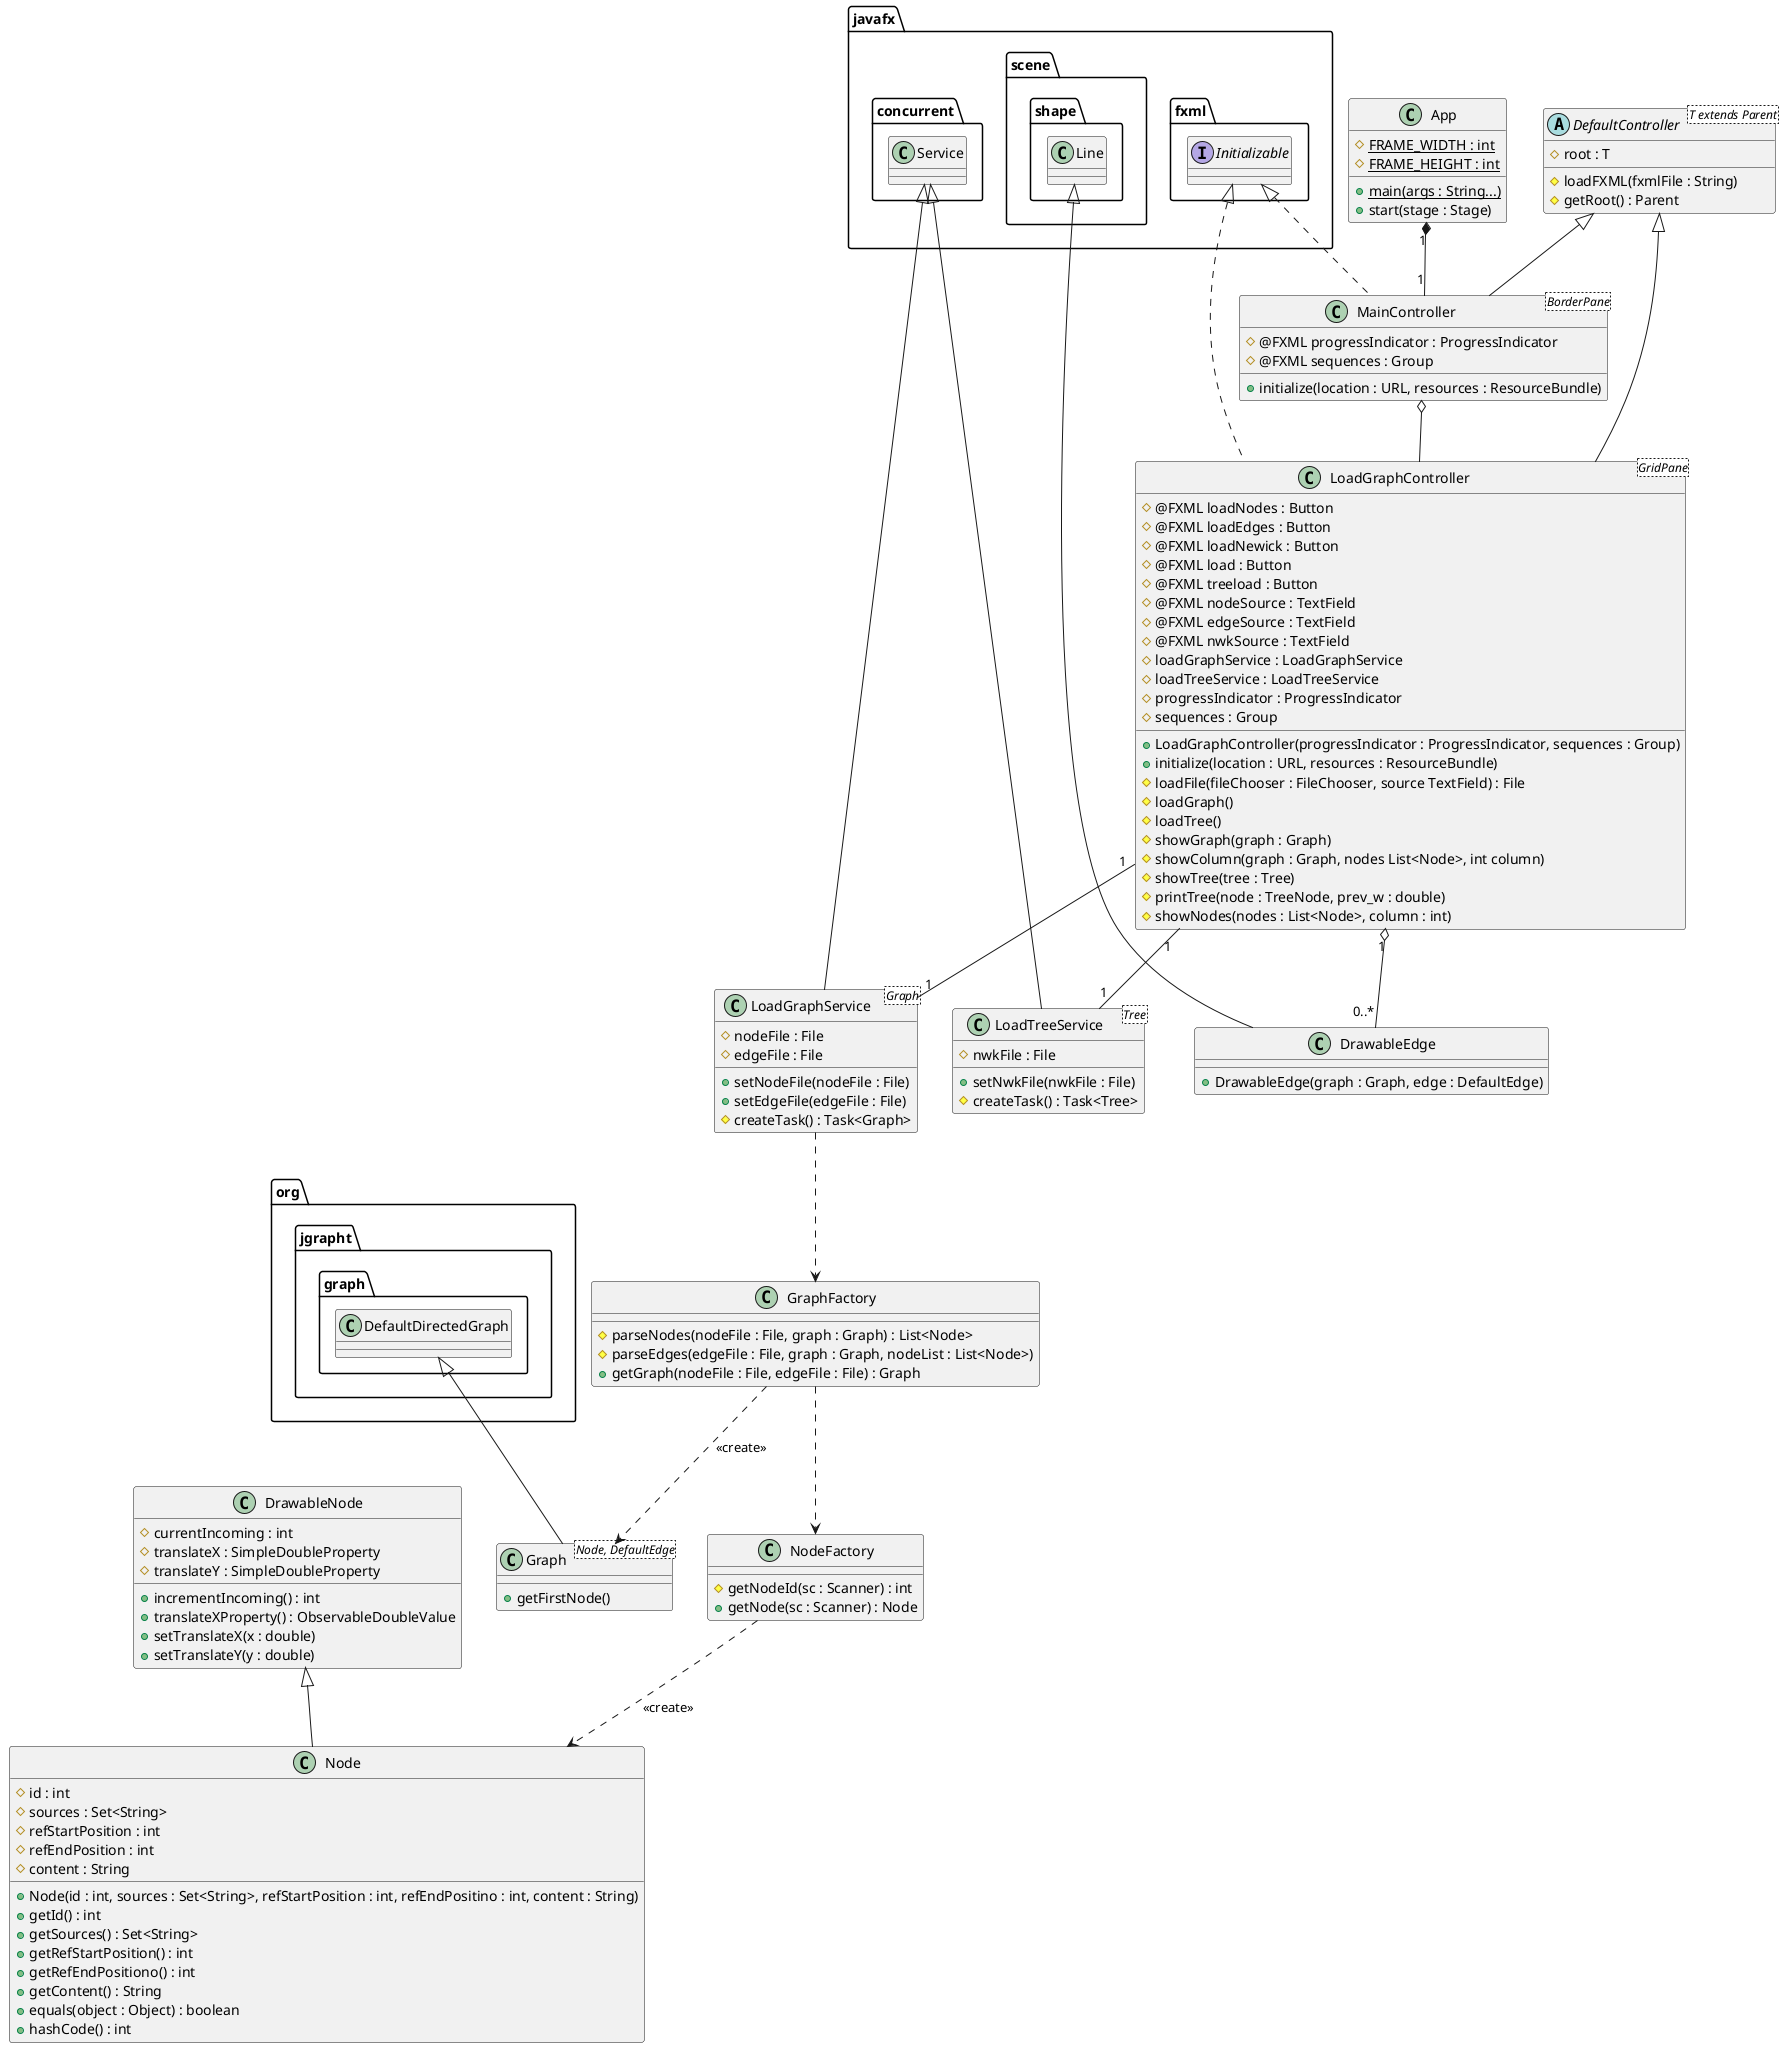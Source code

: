 @startuml
class App {
    {static} # FRAME_WIDTH : int
    {static} # FRAME_HEIGHT : int

    {static} +main(args : String...)
    +start(stage : Stage)
}

class DrawableEdge extends javafx.scene.shape.Line {
    +DrawableEdge(graph : Graph, edge : DefaultEdge)
}
class DrawableNode {
    # currentIncoming : int
    # translateX : SimpleDoubleProperty
    # translateY : SimpleDoubleProperty
    +incrementIncoming() : int
    +translateXProperty() : ObservableDoubleValue
    +setTranslateX(x : double)
    +setTranslateY(y : double)
}

abstract class DefaultController<T extends Parent> {
    # root : T
    #loadFXML(fxmlFile : String)
    #getRoot() : Parent
}

class MainController<BorderPane> extends DefaultController implements javafx.fxml.Initializable {
    # @FXML progressIndicator : ProgressIndicator
    # @FXML sequences : Group
    +initialize(location : URL, resources : ResourceBundle)
}

class LoadGraphController<GridPane> Extends DefaultController implements javafx.fxml.Initializable {
    # @FXML loadNodes : Button
    # @FXML loadEdges : Button
    # @FXML loadNewick : Button
    # @FXML load : Button
    # @FXML treeload : Button
    # @FXML nodeSource : TextField
    # @FXML edgeSource : TextField
    # @FXML nwkSource : TextField
    # loadGraphService : LoadGraphService
    # loadTreeService : LoadTreeService
    # progressIndicator : ProgressIndicator
    # sequences : Group

    +LoadGraphController(progressIndicator : ProgressIndicator, sequences : Group)
    +initialize(location : URL, resources : ResourceBundle)
    #loadFile(fileChooser : FileChooser, source TextField) : File
    #loadGraph()
    #loadTree()
    #showGraph(graph : Graph)
    #showColumn(graph : Graph, nodes List<Node>, int column)
    #showTree(tree : Tree)
    #printTree(node : TreeNode, prev_w : double)
    #showNodes(nodes : List<Node>, column : int)
}


class Node extends DrawableNode {
    # id : int
    # sources : Set<String>
    # refStartPosition : int
    # refEndPosition : int
    # content : String

    +Node(id : int, sources : Set<String>, refStartPosition : int, refEndPositino : int, content : String)
    +getId() : int
    +getSources() : Set<String>
    +getRefStartPosition() : int
    +getRefEndPositiono() : int
    +getContent() : String
    +equals(object : Object) : boolean
    +hashCode() : int
}
class NodeFactory {
    #getNodeId(sc : Scanner) : int
    +getNode(sc : Scanner) : Node
}

class Graph<Node, DefaultEdge> extends org.jgrapht.graph.DefaultDirectedGraph {
    +getFirstNode()
}
class GraphFactory {
    #parseNodes(nodeFile : File, graph : Graph) : List<Node>
    #parseEdges(edgeFile : File, graph : Graph, nodeList : List<Node>)
    +getGraph(nodeFile : File, edgeFile : File) : Graph
}

class LoadGraphService<Graph> extends javafx.concurrent.Service {
    # nodeFile : File
    # edgeFile : File

    +setNodeFile(nodeFile : File)
    +setEdgeFile(edgeFile : File)
    #createTask() : Task<Graph>
}
class LoadTreeService<Tree> extends javafx.concurrent.Service {
    # nwkFile : File

    +setNwkFile(nwkFile : File)
    #createTask() : Task<Tree>
}

GraphFactory ..> Graph : << create >>
GraphFactory ..> NodeFactory

NodeFactory ..> Node : << create >>

App "1" *-- "1" MainController
MainController o-- LoadGraphController

LoadGraphController "1" o-- "0..*" DrawableEdge
LoadGraphController "1" -- "1" LoadGraphService
LoadGraphController "1" -- "1" LoadTreeService

LoadGraphService ..> GraphFactory
@enduml
